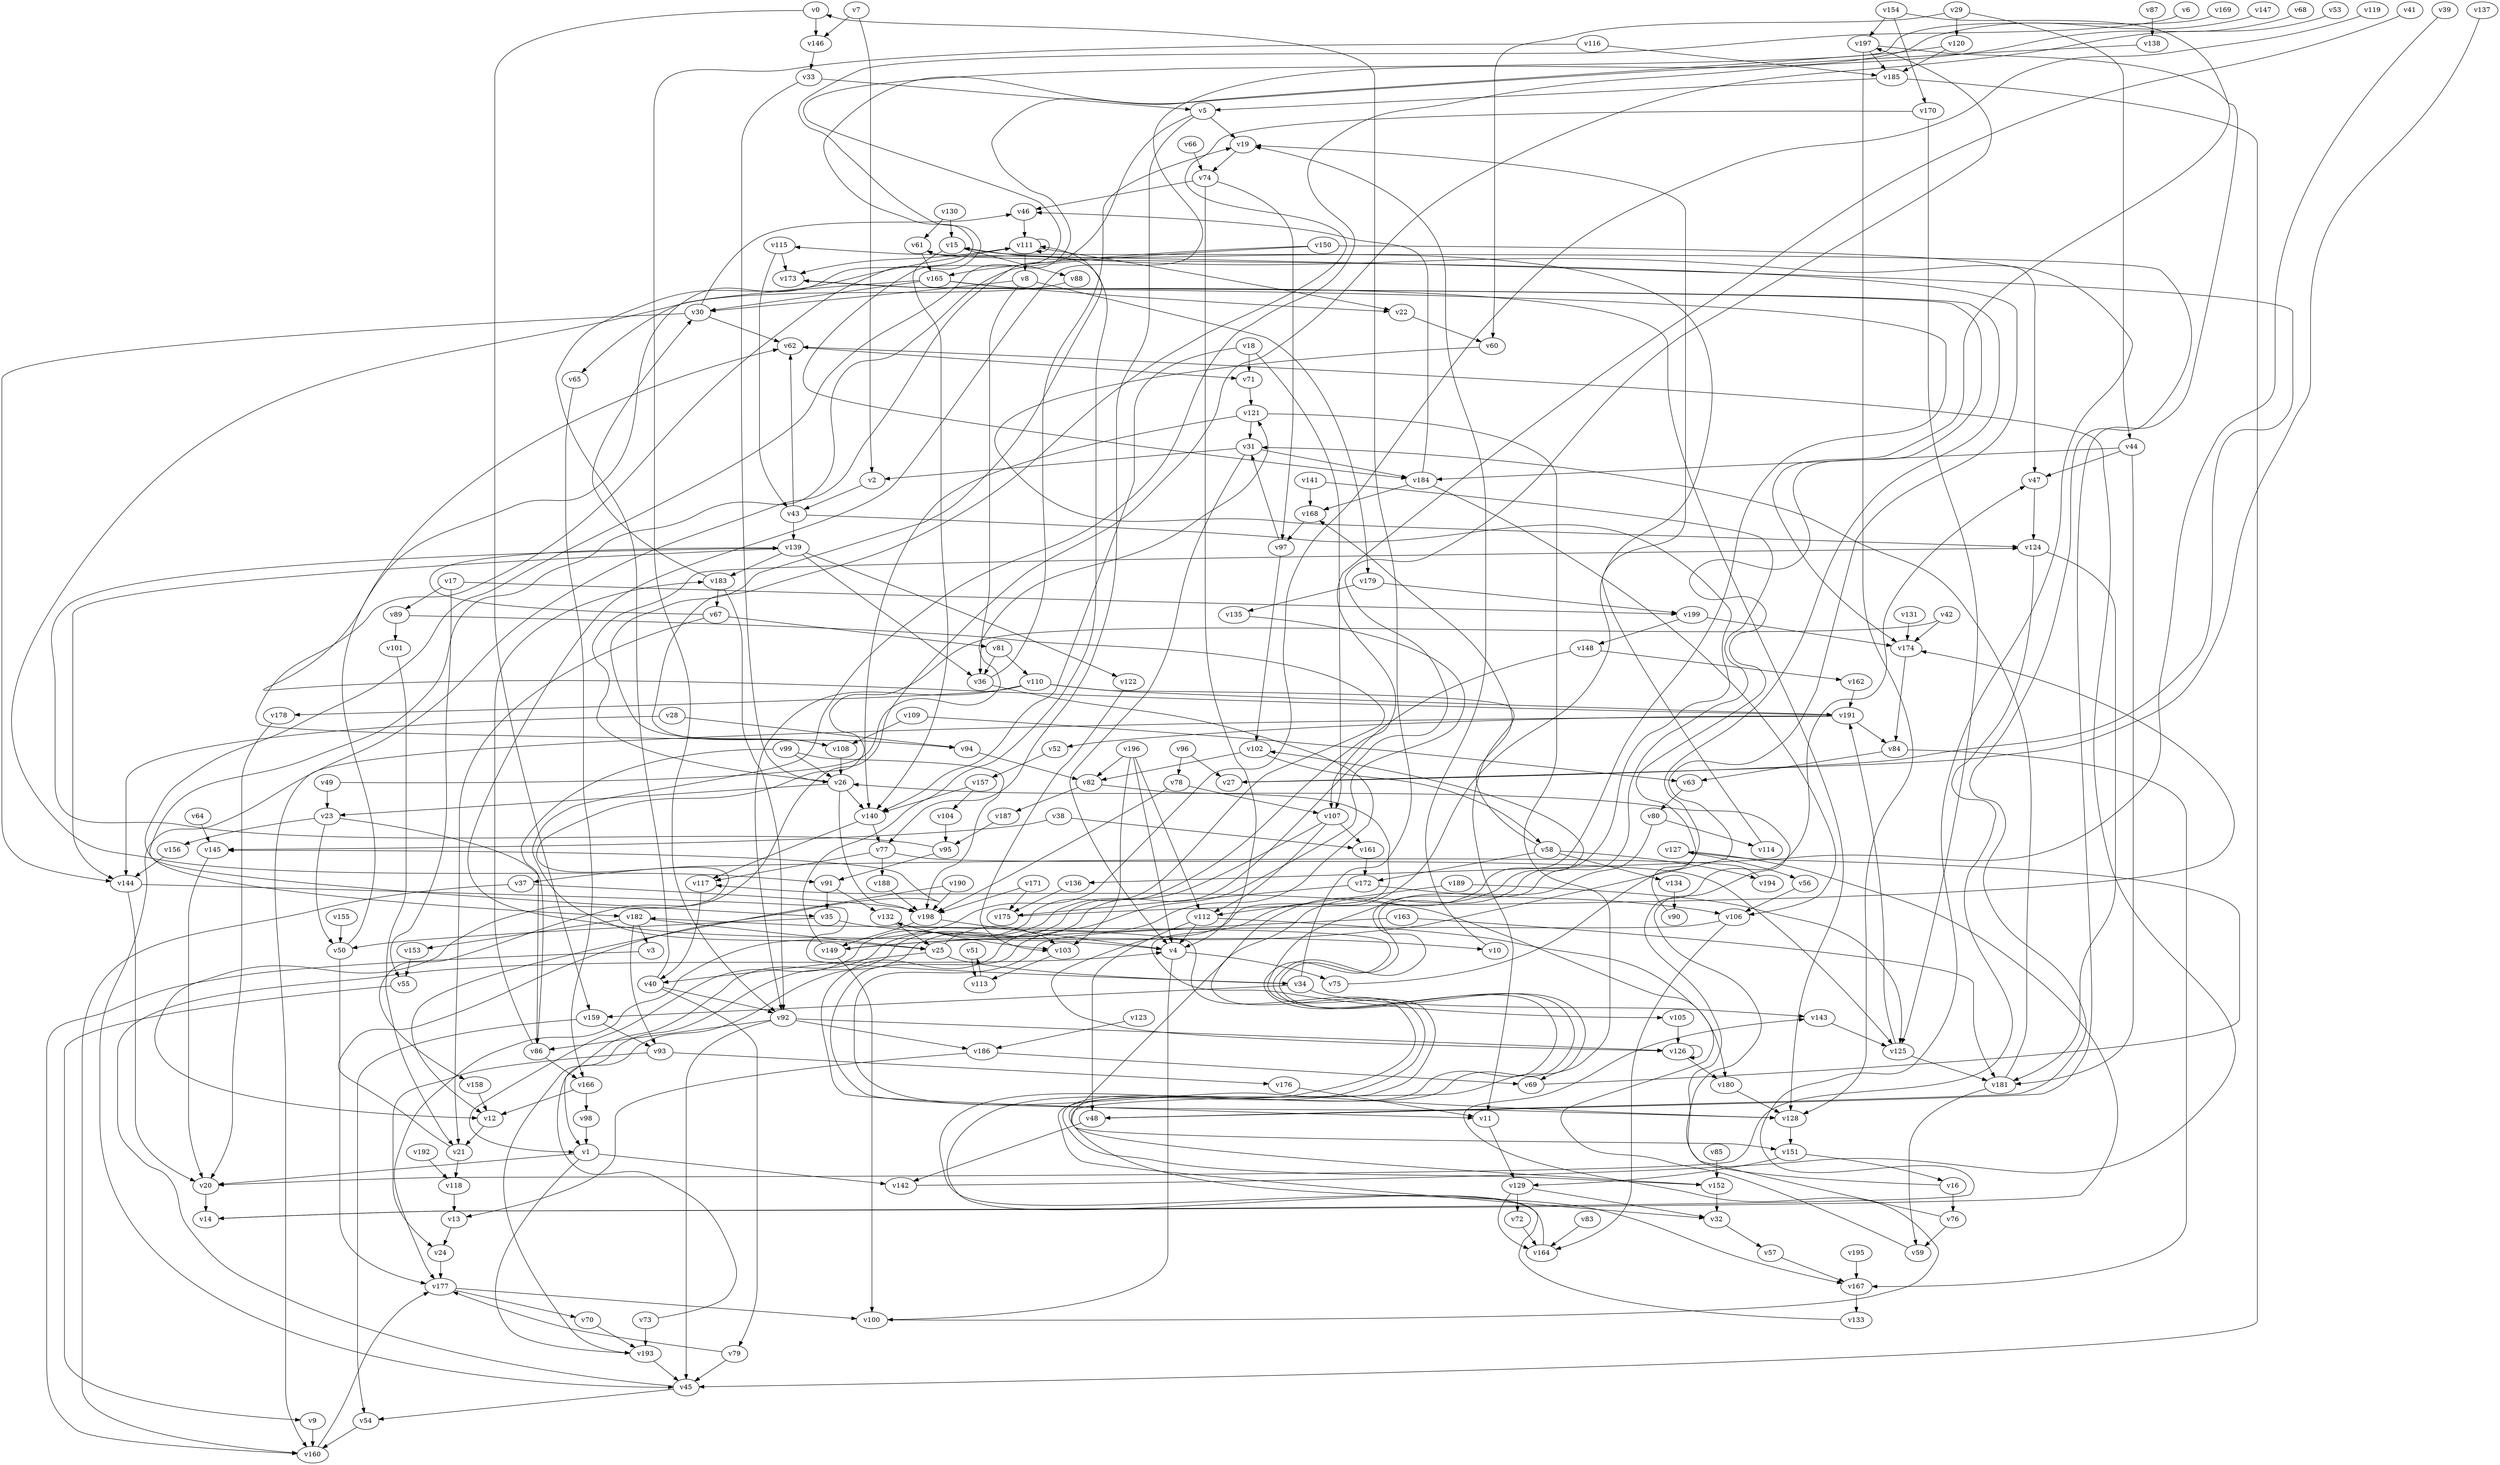 // Benchmark game 298 - 200 vertices
// time_bound: 69
// targets: v156
digraph G {
    v0 [name="v0", player=1];
    v1 [name="v1", player=1];
    v2 [name="v2", player=1];
    v3 [name="v3", player=0];
    v4 [name="v4", player=0];
    v5 [name="v5", player=1];
    v6 [name="v6", player=0];
    v7 [name="v7", player=1];
    v8 [name="v8", player=0];
    v9 [name="v9", player=1];
    v10 [name="v10", player=0];
    v11 [name="v11", player=0];
    v12 [name="v12", player=0];
    v13 [name="v13", player=1];
    v14 [name="v14", player=1];
    v15 [name="v15", player=1];
    v16 [name="v16", player=1];
    v17 [name="v17", player=0];
    v18 [name="v18", player=0];
    v19 [name="v19", player=1];
    v20 [name="v20", player=0];
    v21 [name="v21", player=1];
    v22 [name="v22", player=0];
    v23 [name="v23", player=1];
    v24 [name="v24", player=0];
    v25 [name="v25", player=1];
    v26 [name="v26", player=1];
    v27 [name="v27", player=0];
    v28 [name="v28", player=1];
    v29 [name="v29", player=0];
    v30 [name="v30", player=0];
    v31 [name="v31", player=0];
    v32 [name="v32", player=1];
    v33 [name="v33", player=0];
    v34 [name="v34", player=0];
    v35 [name="v35", player=0];
    v36 [name="v36", player=0];
    v37 [name="v37", player=0];
    v38 [name="v38", player=0];
    v39 [name="v39", player=1];
    v40 [name="v40", player=0];
    v41 [name="v41", player=1];
    v42 [name="v42", player=0];
    v43 [name="v43", player=1];
    v44 [name="v44", player=1];
    v45 [name="v45", player=1];
    v46 [name="v46", player=0];
    v47 [name="v47", player=1];
    v48 [name="v48", player=1];
    v49 [name="v49", player=0];
    v50 [name="v50", player=1];
    v51 [name="v51", player=1];
    v52 [name="v52", player=0];
    v53 [name="v53", player=0];
    v54 [name="v54", player=0];
    v55 [name="v55", player=1];
    v56 [name="v56", player=0];
    v57 [name="v57", player=0];
    v58 [name="v58", player=0];
    v59 [name="v59", player=1];
    v60 [name="v60", player=1];
    v61 [name="v61", player=0];
    v62 [name="v62", player=0];
    v63 [name="v63", player=1];
    v64 [name="v64", player=1];
    v65 [name="v65", player=0];
    v66 [name="v66", player=0];
    v67 [name="v67", player=0];
    v68 [name="v68", player=1];
    v69 [name="v69", player=1];
    v70 [name="v70", player=0];
    v71 [name="v71", player=1];
    v72 [name="v72", player=0];
    v73 [name="v73", player=0];
    v74 [name="v74", player=0];
    v75 [name="v75", player=1];
    v76 [name="v76", player=0];
    v77 [name="v77", player=0];
    v78 [name="v78", player=1];
    v79 [name="v79", player=0];
    v80 [name="v80", player=0];
    v81 [name="v81", player=0];
    v82 [name="v82", player=1];
    v83 [name="v83", player=1];
    v84 [name="v84", player=1];
    v85 [name="v85", player=1];
    v86 [name="v86", player=0];
    v87 [name="v87", player=0];
    v88 [name="v88", player=1];
    v89 [name="v89", player=1];
    v90 [name="v90", player=0];
    v91 [name="v91", player=1];
    v92 [name="v92", player=0];
    v93 [name="v93", player=0];
    v94 [name="v94", player=0];
    v95 [name="v95", player=0];
    v96 [name="v96", player=1];
    v97 [name="v97", player=0];
    v98 [name="v98", player=0];
    v99 [name="v99", player=1];
    v100 [name="v100", player=1];
    v101 [name="v101", player=0];
    v102 [name="v102", player=1];
    v103 [name="v103", player=1];
    v104 [name="v104", player=0];
    v105 [name="v105", player=1];
    v106 [name="v106", player=1];
    v107 [name="v107", player=0];
    v108 [name="v108", player=0];
    v109 [name="v109", player=1];
    v110 [name="v110", player=0];
    v111 [name="v111", player=1];
    v112 [name="v112", player=0];
    v113 [name="v113", player=0];
    v114 [name="v114", player=1];
    v115 [name="v115", player=1];
    v116 [name="v116", player=1];
    v117 [name="v117", player=1];
    v118 [name="v118", player=0];
    v119 [name="v119", player=0];
    v120 [name="v120", player=1];
    v121 [name="v121", player=1];
    v122 [name="v122", player=1];
    v123 [name="v123", player=0];
    v124 [name="v124", player=0];
    v125 [name="v125", player=1];
    v126 [name="v126", player=1];
    v127 [name="v127", player=0];
    v128 [name="v128", player=0];
    v129 [name="v129", player=0];
    v130 [name="v130", player=1];
    v131 [name="v131", player=0];
    v132 [name="v132", player=0];
    v133 [name="v133", player=0];
    v134 [name="v134", player=1];
    v135 [name="v135", player=1];
    v136 [name="v136", player=1];
    v137 [name="v137", player=1];
    v138 [name="v138", player=0];
    v139 [name="v139", player=1];
    v140 [name="v140", player=1];
    v141 [name="v141", player=0];
    v142 [name="v142", player=0];
    v143 [name="v143", player=1];
    v144 [name="v144", player=1];
    v145 [name="v145", player=0];
    v146 [name="v146", player=0];
    v147 [name="v147", player=0];
    v148 [name="v148", player=0];
    v149 [name="v149", player=0];
    v150 [name="v150", player=1];
    v151 [name="v151", player=0];
    v152 [name="v152", player=1];
    v153 [name="v153", player=0];
    v154 [name="v154", player=1];
    v155 [name="v155", player=0];
    v156 [name="v156", player=1, target=1];
    v157 [name="v157", player=1];
    v158 [name="v158", player=0];
    v159 [name="v159", player=0];
    v160 [name="v160", player=0];
    v161 [name="v161", player=0];
    v162 [name="v162", player=1];
    v163 [name="v163", player=1];
    v164 [name="v164", player=1];
    v165 [name="v165", player=1];
    v166 [name="v166", player=0];
    v167 [name="v167", player=1];
    v168 [name="v168", player=0];
    v169 [name="v169", player=1];
    v170 [name="v170", player=1];
    v171 [name="v171", player=0];
    v172 [name="v172", player=1];
    v173 [name="v173", player=1];
    v174 [name="v174", player=0];
    v175 [name="v175", player=0];
    v176 [name="v176", player=1];
    v177 [name="v177", player=0];
    v178 [name="v178", player=1];
    v179 [name="v179", player=0];
    v180 [name="v180", player=1];
    v181 [name="v181", player=1];
    v182 [name="v182", player=1];
    v183 [name="v183", player=0];
    v184 [name="v184", player=0];
    v185 [name="v185", player=1];
    v186 [name="v186", player=1];
    v187 [name="v187", player=1];
    v188 [name="v188", player=1];
    v189 [name="v189", player=0];
    v190 [name="v190", player=0];
    v191 [name="v191", player=1];
    v192 [name="v192", player=0];
    v193 [name="v193", player=1];
    v194 [name="v194", player=0];
    v195 [name="v195", player=0];
    v196 [name="v196", player=1];
    v197 [name="v197", player=0];
    v198 [name="v198", player=1];
    v199 [name="v199", player=0];

    v0 -> v159;
    v1 -> v193 [constraint="t >= 1"];
    v2 -> v43;
    v3 -> v160 [constraint="t < 13"];
    v4 -> v75;
    v5 -> v45 [constraint="t < 9"];
    v6 -> v94 [constraint="t < 9"];
    v7 -> v2;
    v8 -> v30;
    v9 -> v160;
    v10 -> v19;
    v11 -> v129;
    v12 -> v21;
    v13 -> v24;
    v14 -> v15 [constraint="t >= 1"];
    v15 -> v105 [constraint="t < 14"];
    v16 -> v47 [constraint="t < 11"];
    v17 -> v199;
    v18 -> v107;
    v19 -> v74;
    v20 -> v14;
    v21 -> v145 [constraint="t < 14"];
    v22 -> v60;
    v23 -> v156;
    v24 -> v177;
    v25 -> v103 [constraint="t mod 2 == 0"];
    v26 -> v124 [constraint="t < 11"];
    v27 -> v115 [constraint="t < 8"];
    v28 -> v144;
    v29 -> v120;
    v30 -> v46;
    v31 -> v2;
    v32 -> v57;
    v33 -> v5;
    v34 -> v143;
    v35 -> v50;
    v36 -> v128 [constraint="t mod 3 == 1"];
    v37 -> v160;
    v38 -> v145;
    v39 -> v136 [constraint="t >= 4"];
    v40 -> v92;
    v41 -> v193 [constraint="t mod 4 == 1"];
    v42 -> v12 [constraint="t >= 2"];
    v43 -> v32 [constraint="t >= 2"];
    v44 -> v184;
    v45 -> v4 [constraint="t mod 3 == 2"];
    v46 -> v111;
    v47 -> v124;
    v48 -> v15 [constraint="t < 15"];
    v49 -> v121 [constraint="t mod 5 == 3"];
    v50 -> v62;
    v51 -> v113;
    v52 -> v157;
    v53 -> v158 [constraint="t mod 3 == 1"];
    v54 -> v160;
    v55 -> v9 [constraint="t mod 4 == 2"];
    v56 -> v106;
    v57 -> v167;
    v58 -> v168 [constraint="t < 12"];
    v59 -> v117 [constraint="t < 14"];
    v60 -> v124 [constraint="t mod 3 == 1"];
    v61 -> v165;
    v62 -> v71;
    v63 -> v80;
    v64 -> v145;
    v65 -> v166;
    v66 -> v74;
    v67 -> v139 [constraint="t < 9"];
    v68 -> v25 [constraint="t >= 5"];
    v69 -> v127 [constraint="t < 10"];
    v70 -> v193;
    v71 -> v121;
    v72 -> v164;
    v73 -> v197 [constraint="t mod 2 == 1"];
    v74 -> v46;
    v75 -> v173 [constraint="t < 7"];
    v76 -> v26 [constraint="t mod 4 == 1"];
    v77 -> v117;
    v78 -> v107;
    v79 -> v177 [constraint="t < 12"];
    v80 -> v167 [constraint="t >= 5"];
    v81 -> v110;
    v82 -> v126 [constraint="t >= 4"];
    v83 -> v164;
    v84 -> v167;
    v85 -> v152;
    v86 -> v166;
    v87 -> v138;
    v88 -> v91 [constraint="t < 11"];
    v89 -> v1 [constraint="t >= 4"];
    v90 -> v173 [constraint="t < 15"];
    v91 -> v35;
    v92 -> v45;
    v93 -> v24;
    v94 -> v82;
    v95 -> v139 [constraint="t mod 2 == 1"];
    v96 -> v27;
    v97 -> v102;
    v98 -> v1;
    v99 -> v198;
    v100 -> v143 [constraint="t mod 4 == 2"];
    v101 -> v21;
    v102 -> v82;
    v103 -> v113;
    v104 -> v95;
    v105 -> v126;
    v106 -> v128 [constraint="t >= 5"];
    v107 -> v1 [constraint="t mod 5 == 0"];
    v108 -> v61 [constraint="t mod 3 == 2"];
    v109 -> v108;
    v110 -> v11;
    v111 -> v111;
    v112 -> v4;
    v113 -> v51 [constraint="t mod 2 == 1"];
    v114 -> v19;
    v115 -> v173;
    v116 -> v92;
    v117 -> v40;
    v118 -> v13;
    v119 -> v177 [constraint="t >= 4"];
    v120 -> v35 [constraint="t mod 3 == 0"];
    v121 -> v31;
    v122 -> v103;
    v123 -> v186;
    v124 -> v20 [constraint="t >= 2"];
    v125 -> v191;
    v126 -> v126;
    v127 -> v14 [constraint="t mod 2 == 0"];
    v128 -> v151;
    v129 -> v164;
    v130 -> v15;
    v131 -> v174;
    v132 -> v103;
    v133 -> v102 [constraint="t >= 5"];
    v134 -> v90;
    v135 -> v11 [constraint="t < 15"];
    v136 -> v175;
    v137 -> v27 [constraint="t mod 4 == 2"];
    v138 -> v191 [constraint="t < 6"];
    v139 -> v36;
    v140 -> v117;
    v141 -> v152 [constraint="t < 6"];
    v142 -> v62 [constraint="t mod 2 == 0"];
    v143 -> v125;
    v144 -> v34 [constraint="t >= 3"];
    v145 -> v20;
    v146 -> v33;
    v147 -> v4 [constraint="t >= 2"];
    v148 -> v162;
    v149 -> v61 [constraint="t mod 4 == 2"];
    v150 -> v182 [constraint="t < 8"];
    v151 -> v16;
    v152 -> v132 [constraint="t < 11"];
    v153 -> v55;
    v154 -> v174 [constraint="t mod 5 == 1"];
    v155 -> v50;
    v156 -> v144;
    v157 -> v104;
    v158 -> v12;
    v159 -> v54;
    v160 -> v177;
    v161 -> v172;
    v162 -> v191;
    v163 -> v149;
    v164 -> v182 [constraint="t >= 3"];
    v165 -> v30;
    v166 -> v98;
    v167 -> v133;
    v168 -> v97;
    v169 -> v184 [constraint="t >= 4"];
    v170 -> v108 [constraint="t >= 3"];
    v171 -> v198;
    v172 -> v106;
    v173 -> v151 [constraint="t >= 5"];
    v174 -> v84;
    v175 -> v174 [constraint="t >= 5"];
    v176 -> v11;
    v177 -> v100;
    v178 -> v20;
    v179 -> v135;
    v180 -> v128;
    v181 -> v59;
    v182 -> v93;
    v183 -> v30 [constraint="t < 7"];
    v184 -> v46;
    v185 -> v5;
    v186 -> v69;
    v187 -> v95;
    v188 -> v198;
    v189 -> v112;
    v190 -> v12 [constraint="t >= 2"];
    v191 -> v52;
    v192 -> v118;
    v193 -> v45;
    v194 -> v37 [constraint="t mod 2 == 0"];
    v195 -> v167;
    v196 -> v4;
    v197 -> v48 [constraint="t >= 1"];
    v198 -> v149;
    v199 -> v148;
    v4 -> v100;
    v23 -> v86;
    v23 -> v50;
    v127 -> v56;
    v42 -> v174;
    v5 -> v77;
    v25 -> v40;
    v108 -> v26;
    v166 -> v12;
    v5 -> v19;
    v34 -> v0;
    v110 -> v191;
    v132 -> v25;
    v112 -> v48;
    v31 -> v4;
    v31 -> v184;
    v172 -> v175;
    v139 -> v183;
    v35 -> v10;
    v196 -> v82;
    v182 -> v3;
    v92 -> v86;
    v110 -> v178;
    v139 -> v122;
    v149 -> v100;
    v121 -> v69;
    v129 -> v32;
    v43 -> v62;
    v111 -> v173;
    v21 -> v118;
    v34 -> v159;
    v38 -> v161;
    v182 -> v153;
    v84 -> v63;
    v191 -> v160;
    v99 -> v26;
    v48 -> v142;
    v198 -> v4;
    v116 -> v185;
    v149 -> v111;
    v190 -> v198;
    v125 -> v181;
    v18 -> v140;
    v0 -> v146;
    v183 -> v92;
    v106 -> v164;
    v96 -> v78;
    v93 -> v176;
    v15 -> v140;
    v184 -> v106;
    v181 -> v31;
    v8 -> v36;
    v73 -> v193;
    v67 -> v81;
    v121 -> v140;
    v1 -> v142;
    v89 -> v101;
    v77 -> v188;
    v81 -> v36;
    v1 -> v20;
    v148 -> v107;
    v17 -> v89;
    v196 -> v103;
    v91 -> v132;
    v82 -> v187;
    v197 -> v185;
    v165 -> v22;
    v40 -> v111;
    v74 -> v97;
    v30 -> v62;
    v45 -> v54;
    v33 -> v26;
    v144 -> v20;
    v50 -> v177;
    v197 -> v128;
    v115 -> v43;
    v102 -> v58;
    v30 -> v144;
    v110 -> v92;
    v151 -> v129;
    v124 -> v181;
    v26 -> v23;
    v196 -> v112;
    v186 -> v13;
    v43 -> v139;
    v111 -> v8;
    v86 -> v183;
    v92 -> v126;
    v112 -> v180;
    v199 -> v174;
    v111 -> v22;
    v15 -> v88;
    v25 -> v34;
    v58 -> v172;
    v28 -> v94;
    v7 -> v146;
    v182 -> v25;
    v92 -> v186;
    v74 -> v4;
    v177 -> v70;
    v184 -> v168;
    v154 -> v170;
    v179 -> v199;
    v78 -> v198;
    v185 -> v45;
    v189 -> v125;
    v58 -> v134;
    v44 -> v181;
    v130 -> v61;
    v8 -> v179;
    v150 -> v165;
    v26 -> v198;
    v126 -> v180;
    v109 -> v63;
    v152 -> v32;
    v44 -> v47;
    v163 -> v181;
    v49 -> v23;
    v120 -> v185;
    v76 -> v59;
    v170 -> v125;
    v36 -> v19;
    v95 -> v91;
    v26 -> v140;
    v40 -> v79;
    v140 -> v77;
    v29 -> v60;
    v159 -> v93;
    v154 -> v197;
    v183 -> v67;
    v58 -> v194;
    v16 -> v76;
    v37 -> v198;
    v171 -> v175;
    v165 -> v128;
    v107 -> v161;
    v129 -> v72;
    v107 -> v112;
    v139 -> v144;
    v191 -> v84;
    v77 -> v125;
    v79 -> v45;
    v99 -> v86;
    v165 -> v65;
    v150 -> v47;
    v18 -> v71;
    v29 -> v44;
    v17 -> v55;
    v97 -> v31;
    v157 -> v140;
    v80 -> v114;
    v141 -> v168;
    v67 -> v21;
}
